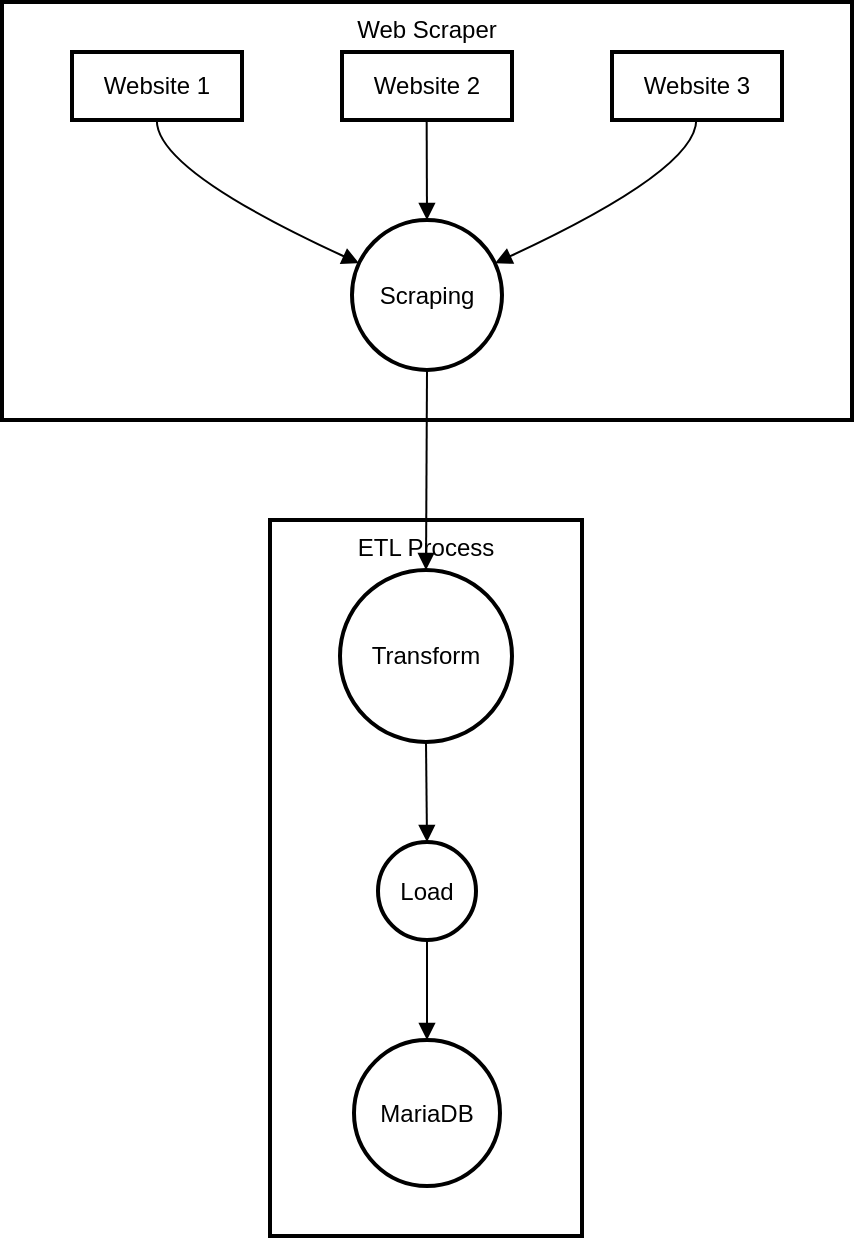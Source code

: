 <mxfile version="21.1.8" type="github">
  <diagram name="Page-1" id="hJfmjpkYNyd3gFhKxz17">
    <mxGraphModel>
      <root>
        <mxCell id="0" />
        <mxCell id="1" parent="0" />
        <mxCell id="2" value="ETL Process" style="whiteSpace=wrap;strokeWidth=2;verticalAlign=top;" vertex="1" parent="1">
          <mxGeometry x="134" y="259" width="156" height="358" as="geometry" />
        </mxCell>
        <mxCell id="3" value="Transform" style="ellipse;aspect=fixed;strokeWidth=2;whiteSpace=wrap;" vertex="1" parent="1">
          <mxGeometry x="169" y="284" width="86" height="86" as="geometry" />
        </mxCell>
        <mxCell id="4" value="Load" style="ellipse;aspect=fixed;strokeWidth=2;whiteSpace=wrap;" vertex="1" parent="1">
          <mxGeometry x="188" y="420" width="49" height="49" as="geometry" />
        </mxCell>
        <mxCell id="5" value="MariaDB" style="ellipse;aspect=fixed;strokeWidth=2;whiteSpace=wrap;" vertex="1" parent="1">
          <mxGeometry x="176" y="519" width="73" height="73" as="geometry" />
        </mxCell>
        <mxCell id="6" value="Web Scraper" style="whiteSpace=wrap;strokeWidth=2;verticalAlign=top;" vertex="1" parent="1">
          <mxGeometry width="425" height="209" as="geometry" />
        </mxCell>
        <mxCell id="7" value="Scraping" style="ellipse;aspect=fixed;strokeWidth=2;whiteSpace=wrap;" vertex="1" parent="1">
          <mxGeometry x="175" y="109" width="75" height="75" as="geometry" />
        </mxCell>
        <mxCell id="8" value="Website 1" style="whiteSpace=wrap;strokeWidth=2;" vertex="1" parent="1">
          <mxGeometry x="35" y="25" width="85" height="34" as="geometry" />
        </mxCell>
        <mxCell id="9" value="Website 2" style="whiteSpace=wrap;strokeWidth=2;" vertex="1" parent="1">
          <mxGeometry x="170" y="25" width="85" height="34" as="geometry" />
        </mxCell>
        <mxCell id="10" value="Website 3" style="whiteSpace=wrap;strokeWidth=2;" vertex="1" parent="1">
          <mxGeometry x="305" y="25" width="85" height="34" as="geometry" />
        </mxCell>
        <mxCell id="11" value="" style="curved=1;startArrow=none;endArrow=block;exitX=0.499;exitY=0.985;entryX=-0.006;entryY=0.262;" edge="1" parent="1" source="8" target="7">
          <mxGeometry relative="1" as="geometry">
            <Array as="points">
              <mxPoint x="77" y="84" />
            </Array>
          </mxGeometry>
        </mxCell>
        <mxCell id="12" value="" style="curved=1;startArrow=none;endArrow=block;exitX=0.498;exitY=0.985;entryX=0.497;entryY=-0.007;" edge="1" parent="1" source="9" target="7">
          <mxGeometry relative="1" as="geometry">
            <Array as="points" />
          </mxGeometry>
        </mxCell>
        <mxCell id="13" value="" style="curved=1;startArrow=none;endArrow=block;exitX=0.496;exitY=0.985;entryX=1.0;entryY=0.262;" edge="1" parent="1" source="10" target="7">
          <mxGeometry relative="1" as="geometry">
            <Array as="points">
              <mxPoint x="347" y="84" />
            </Array>
          </mxGeometry>
        </mxCell>
        <mxCell id="14" value="" style="curved=1;startArrow=none;endArrow=block;exitX=0.497;exitY=1.0;entryX=0.503;entryY=-0.0;" edge="1" parent="1" source="7" target="3">
          <mxGeometry relative="1" as="geometry">
            <Array as="points" />
          </mxGeometry>
        </mxCell>
        <mxCell id="15" value="" style="curved=1;startArrow=none;endArrow=block;exitX=0.503;exitY=1.004;entryX=0.496;entryY=0.007;" edge="1" parent="1" source="3" target="4">
          <mxGeometry relative="1" as="geometry">
            <Array as="points" />
          </mxGeometry>
        </mxCell>
        <mxCell id="16" value="" style="curved=1;startArrow=none;endArrow=block;exitX=0.496;exitY=1.008;entryX=0.497;entryY=0.005;" edge="1" parent="1" source="4" target="5">
          <mxGeometry relative="1" as="geometry">
            <Array as="points" />
          </mxGeometry>
        </mxCell>
      </root>
    </mxGraphModel>
  </diagram>
</mxfile>
